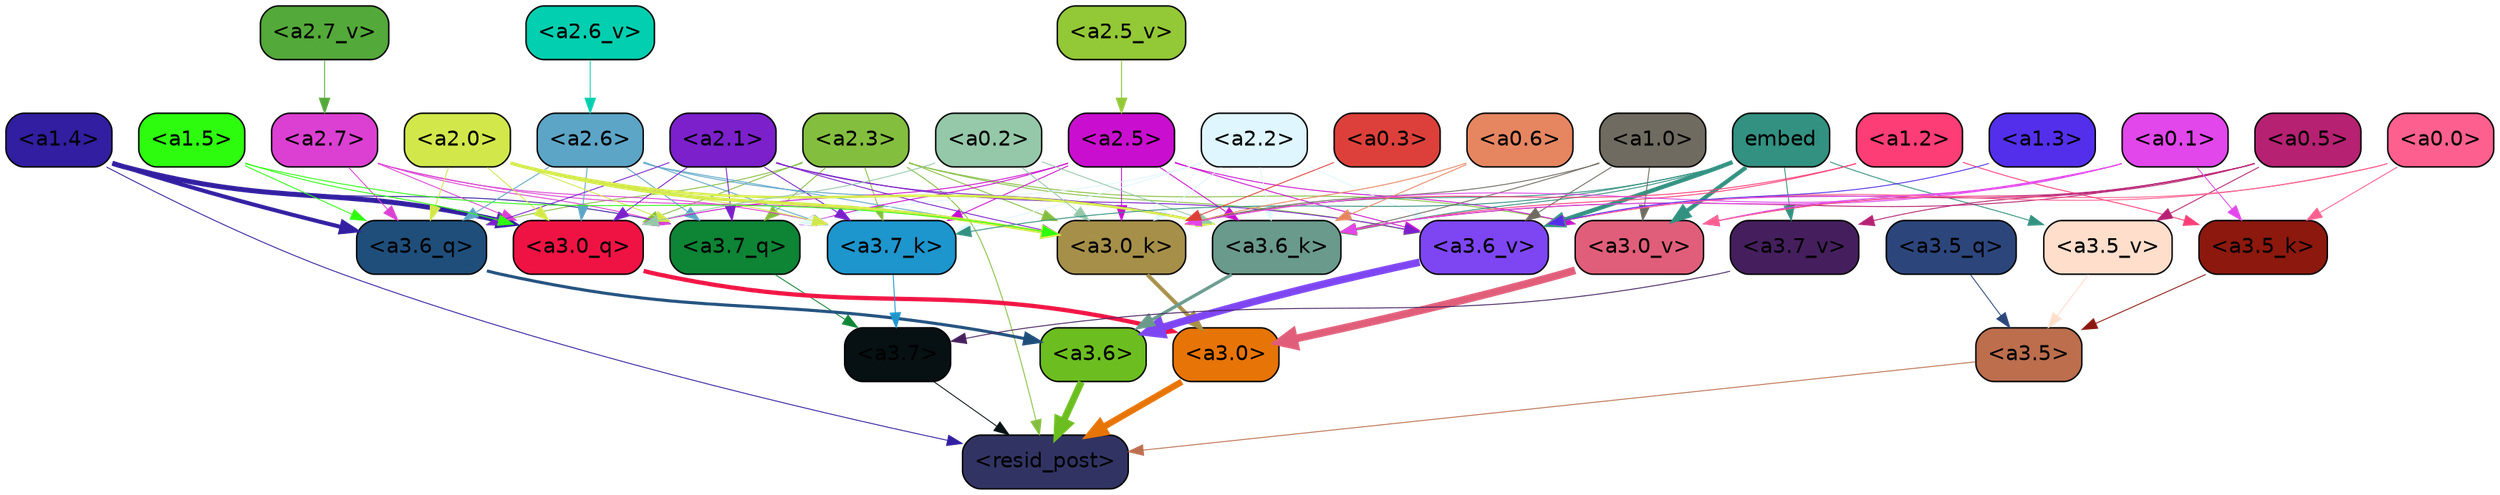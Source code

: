 strict digraph "" {
	graph [bgcolor=transparent,
		layout=dot,
		overlap=false,
		splines=true
	];
	"<a3.7>"	[color=black,
		fillcolor="#071012",
		fontname=Helvetica,
		shape=box,
		style="filled, rounded"];
	"<resid_post>"	[color=black,
		fillcolor="#313463",
		fontname=Helvetica,
		shape=box,
		style="filled, rounded"];
	"<a3.7>" -> "<resid_post>"	[color="#071012",
		penwidth=0.6];
	"<a3.6>"	[color=black,
		fillcolor="#6cbe20",
		fontname=Helvetica,
		shape=box,
		style="filled, rounded"];
	"<a3.6>" -> "<resid_post>"	[color="#6cbe20",
		penwidth=4.646730065345764];
	"<a3.5>"	[color=black,
		fillcolor="#bc6e4d",
		fontname=Helvetica,
		shape=box,
		style="filled, rounded"];
	"<a3.5>" -> "<resid_post>"	[color="#bc6e4d",
		penwidth=0.6];
	"<a3.0>"	[color=black,
		fillcolor="#e77406",
		fontname=Helvetica,
		shape=box,
		style="filled, rounded"];
	"<a3.0>" -> "<resid_post>"	[color="#e77406",
		penwidth=4.323132634162903];
	"<a2.3>"	[color=black,
		fillcolor="#84be3f",
		fontname=Helvetica,
		shape=box,
		style="filled, rounded"];
	"<a2.3>" -> "<resid_post>"	[color="#84be3f",
		penwidth=0.6];
	"<a3.7_q>"	[color=black,
		fillcolor="#0e8435",
		fontname=Helvetica,
		shape=box,
		style="filled, rounded"];
	"<a2.3>" -> "<a3.7_q>"	[color="#84be3f",
		penwidth=0.6];
	"<a3.6_q>"	[color=black,
		fillcolor="#1f4e7b",
		fontname=Helvetica,
		shape=box,
		style="filled, rounded"];
	"<a2.3>" -> "<a3.6_q>"	[color="#84be3f",
		penwidth=0.6];
	"<a3.0_q>"	[color=black,
		fillcolor="#ef1343",
		fontname=Helvetica,
		shape=box,
		style="filled, rounded"];
	"<a2.3>" -> "<a3.0_q>"	[color="#84be3f",
		penwidth=0.6];
	"<a3.7_k>"	[color=black,
		fillcolor="#1d95cd",
		fontname=Helvetica,
		shape=box,
		style="filled, rounded"];
	"<a2.3>" -> "<a3.7_k>"	[color="#84be3f",
		penwidth=0.6];
	"<a3.0_k>"	[color=black,
		fillcolor="#a68f49",
		fontname=Helvetica,
		shape=box,
		style="filled, rounded"];
	"<a2.3>" -> "<a3.0_k>"	[color="#84be3f",
		penwidth=0.6];
	"<a3.6_v>"	[color=black,
		fillcolor="#7e46f3",
		fontname=Helvetica,
		shape=box,
		style="filled, rounded"];
	"<a2.3>" -> "<a3.6_v>"	[color="#84be3f",
		penwidth=0.6];
	"<a3.0_v>"	[color=black,
		fillcolor="#e05e79",
		fontname=Helvetica,
		shape=box,
		style="filled, rounded"];
	"<a2.3>" -> "<a3.0_v>"	[color="#84be3f",
		penwidth=0.6];
	"<a1.4>"	[color=black,
		fillcolor="#311ea0",
		fontname=Helvetica,
		shape=box,
		style="filled, rounded"];
	"<a1.4>" -> "<resid_post>"	[color="#311ea0",
		penwidth=0.6];
	"<a1.4>" -> "<a3.7_q>"	[color="#311ea0",
		penwidth=0.6];
	"<a1.4>" -> "<a3.6_q>"	[color="#311ea0",
		penwidth=2.700703263282776];
	"<a1.4>" -> "<a3.0_q>"	[color="#311ea0",
		penwidth=3.34255850315094];
	"<a3.7_q>" -> "<a3.7>"	[color="#0e8435",
		penwidth=0.6];
	"<a3.6_q>" -> "<a3.6>"	[color="#1f4e7b",
		penwidth=2.03758105635643];
	"<a3.5_q>"	[color=black,
		fillcolor="#2c467c",
		fontname=Helvetica,
		shape=box,
		style="filled, rounded"];
	"<a3.5_q>" -> "<a3.5>"	[color="#2c467c",
		penwidth=0.6];
	"<a3.0_q>" -> "<a3.0>"	[color="#ef1343",
		penwidth=2.8638100624084473];
	"<a3.7_k>" -> "<a3.7>"	[color="#1d95cd",
		penwidth=0.6];
	"<a3.6_k>"	[color=black,
		fillcolor="#699a8c",
		fontname=Helvetica,
		shape=box,
		style="filled, rounded"];
	"<a3.6_k>" -> "<a3.6>"	[color="#699a8c",
		penwidth=2.174198240041733];
	"<a3.5_k>"	[color=black,
		fillcolor="#8c180e",
		fontname=Helvetica,
		shape=box,
		style="filled, rounded"];
	"<a3.5_k>" -> "<a3.5>"	[color="#8c180e",
		penwidth=0.6];
	"<a3.0_k>" -> "<a3.0>"	[color="#a68f49",
		penwidth=2.6274144649505615];
	"<a3.7_v>"	[color=black,
		fillcolor="#451f5d",
		fontname=Helvetica,
		shape=box,
		style="filled, rounded"];
	"<a3.7_v>" -> "<a3.7>"	[color="#451f5d",
		penwidth=0.6];
	"<a3.6_v>" -> "<a3.6>"	[color="#7e46f3",
		penwidth=5.002329230308533];
	"<a3.5_v>"	[color=black,
		fillcolor="#ffdecb",
		fontname=Helvetica,
		shape=box,
		style="filled, rounded"];
	"<a3.5_v>" -> "<a3.5>"	[color="#ffdecb",
		penwidth=0.6];
	"<a3.0_v>" -> "<a3.0>"	[color="#e05e79",
		penwidth=5.188832879066467];
	"<a2.7>"	[color=black,
		fillcolor="#db40d2",
		fontname=Helvetica,
		shape=box,
		style="filled, rounded"];
	"<a2.7>" -> "<a3.7_q>"	[color="#db40d2",
		penwidth=0.6];
	"<a2.7>" -> "<a3.6_q>"	[color="#db40d2",
		penwidth=0.6];
	"<a2.7>" -> "<a3.0_q>"	[color="#db40d2",
		penwidth=0.6];
	"<a2.7>" -> "<a3.7_k>"	[color="#db40d2",
		penwidth=0.6];
	"<a2.7>" -> "<a3.0_k>"	[color="#db40d2",
		penwidth=0.6];
	"<a2.6>"	[color=black,
		fillcolor="#5ca5c7",
		fontname=Helvetica,
		shape=box,
		style="filled, rounded"];
	"<a2.6>" -> "<a3.7_q>"	[color="#5ca5c7",
		penwidth=0.6];
	"<a2.6>" -> "<a3.6_q>"	[color="#5ca5c7",
		penwidth=0.6];
	"<a2.6>" -> "<a3.0_q>"	[color="#5ca5c7",
		penwidth=0.6];
	"<a2.6>" -> "<a3.7_k>"	[color="#5ca5c7",
		penwidth=0.6];
	"<a2.6>" -> "<a3.6_k>"	[color="#5ca5c7",
		penwidth=0.6];
	"<a2.6>" -> "<a3.0_k>"	[color="#5ca5c7",
		penwidth=0.6];
	"<a2.5>"	[color=black,
		fillcolor="#ca0ecf",
		fontname=Helvetica,
		shape=box,
		style="filled, rounded"];
	"<a2.5>" -> "<a3.7_q>"	[color="#ca0ecf",
		penwidth=0.6];
	"<a2.5>" -> "<a3.0_q>"	[color="#ca0ecf",
		penwidth=0.6];
	"<a2.5>" -> "<a3.7_k>"	[color="#ca0ecf",
		penwidth=0.6];
	"<a2.5>" -> "<a3.6_k>"	[color="#ca0ecf",
		penwidth=0.6];
	"<a2.5>" -> "<a3.0_k>"	[color="#ca0ecf",
		penwidth=0.6];
	"<a2.5>" -> "<a3.6_v>"	[color="#ca0ecf",
		penwidth=0.6];
	"<a2.5>" -> "<a3.0_v>"	[color="#ca0ecf",
		penwidth=0.6];
	"<a2.2>"	[color=black,
		fillcolor="#dff6ff",
		fontname=Helvetica,
		shape=box,
		style="filled, rounded"];
	"<a2.2>" -> "<a3.7_q>"	[color="#dff6ff",
		penwidth=0.6];
	"<a2.2>" -> "<a3.7_k>"	[color="#dff6ff",
		penwidth=0.6];
	"<a2.2>" -> "<a3.6_k>"	[color="#dff6ff",
		penwidth=0.6];
	"<a2.2>" -> "<a3.0_k>"	[color="#dff6ff",
		penwidth=0.6];
	"<a2.2>" -> "<a3.6_v>"	[color="#dff6ff",
		penwidth=0.6];
	"<a2.1>"	[color=black,
		fillcolor="#7b20cb",
		fontname=Helvetica,
		shape=box,
		style="filled, rounded"];
	"<a2.1>" -> "<a3.7_q>"	[color="#7b20cb",
		penwidth=0.6];
	"<a2.1>" -> "<a3.6_q>"	[color="#7b20cb",
		penwidth=0.6];
	"<a2.1>" -> "<a3.0_q>"	[color="#7b20cb",
		penwidth=0.6];
	"<a2.1>" -> "<a3.7_k>"	[color="#7b20cb",
		penwidth=0.6];
	"<a2.1>" -> "<a3.6_k>"	[color="#7b20cb",
		penwidth=0.6];
	"<a2.1>" -> "<a3.0_k>"	[color="#7b20cb",
		penwidth=0.6];
	"<a2.1>" -> "<a3.6_v>"	[color="#7b20cb",
		penwidth=0.6];
	"<a2.0>"	[color=black,
		fillcolor="#d2e84a",
		fontname=Helvetica,
		shape=box,
		style="filled, rounded"];
	"<a2.0>" -> "<a3.7_q>"	[color="#d2e84a",
		penwidth=0.6];
	"<a2.0>" -> "<a3.6_q>"	[color="#d2e84a",
		penwidth=0.6];
	"<a2.0>" -> "<a3.0_q>"	[color="#d2e84a",
		penwidth=0.6];
	"<a2.0>" -> "<a3.7_k>"	[color="#d2e84a",
		penwidth=0.6];
	"<a2.0>" -> "<a3.6_k>"	[color="#d2e84a",
		penwidth=1.6454488784074783];
	"<a2.0>" -> "<a3.0_k>"	[color="#d2e84a",
		penwidth=2.2218968719244003];
	"<a1.5>"	[color=black,
		fillcolor="#2dfc0f",
		fontname=Helvetica,
		shape=box,
		style="filled, rounded"];
	"<a1.5>" -> "<a3.6_q>"	[color="#2dfc0f",
		penwidth=0.6];
	"<a1.5>" -> "<a3.0_q>"	[color="#2dfc0f",
		penwidth=0.6];
	"<a1.5>" -> "<a3.0_k>"	[color="#2dfc0f",
		penwidth=0.6];
	"<a0.2>"	[color=black,
		fillcolor="#95c8a8",
		fontname=Helvetica,
		shape=box,
		style="filled, rounded"];
	"<a0.2>" -> "<a3.0_q>"	[color="#95c8a8",
		penwidth=0.6];
	"<a0.2>" -> "<a3.6_k>"	[color="#95c8a8",
		penwidth=0.6];
	"<a0.2>" -> "<a3.0_k>"	[color="#95c8a8",
		penwidth=0.6];
	embed	[color=black,
		fillcolor="#329181",
		fontname=Helvetica,
		shape=box,
		style="filled, rounded"];
	embed -> "<a3.7_k>"	[color="#329181",
		penwidth=0.6];
	embed -> "<a3.6_k>"	[color="#329181",
		penwidth=0.6];
	embed -> "<a3.0_k>"	[color="#329181",
		penwidth=0.6];
	embed -> "<a3.7_v>"	[color="#329181",
		penwidth=0.6];
	embed -> "<a3.6_v>"	[color="#329181",
		penwidth=2.8301228284835815];
	embed -> "<a3.5_v>"	[color="#329181",
		penwidth=0.6];
	embed -> "<a3.0_v>"	[color="#329181",
		penwidth=2.7660785913467407];
	"<a1.2>"	[color=black,
		fillcolor="#fd3d76",
		fontname=Helvetica,
		shape=box,
		style="filled, rounded"];
	"<a1.2>" -> "<a3.6_k>"	[color="#fd3d76",
		penwidth=0.6];
	"<a1.2>" -> "<a3.5_k>"	[color="#fd3d76",
		penwidth=0.6];
	"<a1.2>" -> "<a3.0_k>"	[color="#fd3d76",
		penwidth=0.6];
	"<a1.0>"	[color=black,
		fillcolor="#6f6b60",
		fontname=Helvetica,
		shape=box,
		style="filled, rounded"];
	"<a1.0>" -> "<a3.6_k>"	[color="#6f6b60",
		penwidth=0.6];
	"<a1.0>" -> "<a3.0_k>"	[color="#6f6b60",
		penwidth=0.6];
	"<a1.0>" -> "<a3.6_v>"	[color="#6f6b60",
		penwidth=0.6];
	"<a1.0>" -> "<a3.0_v>"	[color="#6f6b60",
		penwidth=0.6];
	"<a0.6>"	[color=black,
		fillcolor="#e68661",
		fontname=Helvetica,
		shape=box,
		style="filled, rounded"];
	"<a0.6>" -> "<a3.6_k>"	[color="#e68661",
		penwidth=0.6];
	"<a0.6>" -> "<a3.0_k>"	[color="#e68661",
		penwidth=0.6];
	"<a0.5>"	[color=black,
		fillcolor="#b62172",
		fontname=Helvetica,
		shape=box,
		style="filled, rounded"];
	"<a0.5>" -> "<a3.6_k>"	[color="#b62172",
		penwidth=0.6];
	"<a0.5>" -> "<a3.7_v>"	[color="#b62172",
		penwidth=0.6];
	"<a0.5>" -> "<a3.6_v>"	[color="#b62172",
		penwidth=0.6];
	"<a0.5>" -> "<a3.5_v>"	[color="#b62172",
		penwidth=0.6];
	"<a0.5>" -> "<a3.0_v>"	[color="#b62172",
		penwidth=0.6124261617660522];
	"<a0.1>"	[color=black,
		fillcolor="#e147ea",
		fontname=Helvetica,
		shape=box,
		style="filled, rounded"];
	"<a0.1>" -> "<a3.6_k>"	[color="#e147ea",
		penwidth=0.6];
	"<a0.1>" -> "<a3.5_k>"	[color="#e147ea",
		penwidth=0.6];
	"<a0.1>" -> "<a3.0_k>"	[color="#e147ea",
		penwidth=0.6];
	"<a0.1>" -> "<a3.6_v>"	[color="#e147ea",
		penwidth=0.6];
	"<a0.1>" -> "<a3.0_v>"	[color="#e147ea",
		penwidth=0.6];
	"<a0.0>"	[color=black,
		fillcolor="#fd608e",
		fontname=Helvetica,
		shape=box,
		style="filled, rounded"];
	"<a0.0>" -> "<a3.5_k>"	[color="#fd608e",
		penwidth=0.6];
	"<a0.0>" -> "<a3.6_v>"	[color="#fd608e",
		penwidth=0.6];
	"<a0.0>" -> "<a3.0_v>"	[color="#fd608e",
		penwidth=0.6];
	"<a0.3>"	[color=black,
		fillcolor="#dd403a",
		fontname=Helvetica,
		shape=box,
		style="filled, rounded"];
	"<a0.3>" -> "<a3.0_k>"	[color="#dd403a",
		penwidth=0.6];
	"<a1.3>"	[color=black,
		fillcolor="#532feb",
		fontname=Helvetica,
		shape=box,
		style="filled, rounded"];
	"<a1.3>" -> "<a3.6_v>"	[color="#532feb",
		penwidth=0.6];
	"<a2.7_v>"	[color=black,
		fillcolor="#53a939",
		fontname=Helvetica,
		shape=box,
		style="filled, rounded"];
	"<a2.7_v>" -> "<a2.7>"	[color="#53a939",
		penwidth=0.6];
	"<a2.6_v>"	[color=black,
		fillcolor="#01cfaf",
		fontname=Helvetica,
		shape=box,
		style="filled, rounded"];
	"<a2.6_v>" -> "<a2.6>"	[color="#01cfaf",
		penwidth=0.6];
	"<a2.5_v>"	[color=black,
		fillcolor="#93c836",
		fontname=Helvetica,
		shape=box,
		style="filled, rounded"];
	"<a2.5_v>" -> "<a2.5>"	[color="#93c836",
		penwidth=0.6657319068908691];
}
